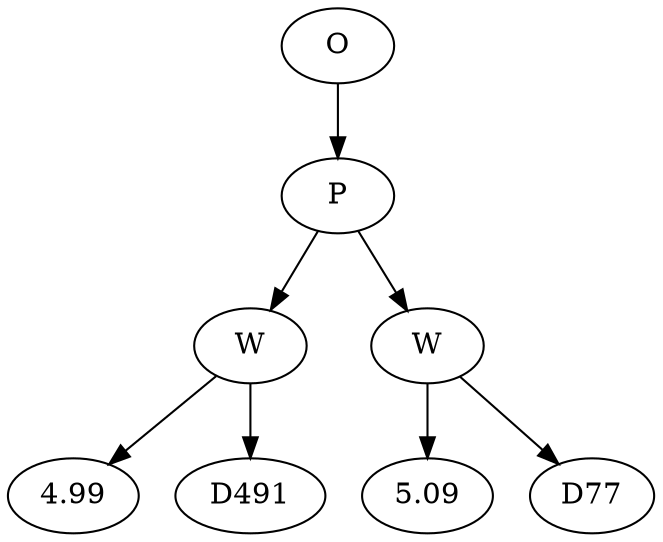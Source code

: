 // Tree
digraph {
	15933483 [label=O]
	15933484 [label=P]
	15933483 -> 15933484
	15933485 [label=W]
	15933484 -> 15933485
	15933486 [label=4.99]
	15933485 -> 15933486
	15933487 [label=D491]
	15933485 -> 15933487
	15933488 [label=W]
	15933484 -> 15933488
	15933489 [label=5.09]
	15933488 -> 15933489
	15933490 [label=D77]
	15933488 -> 15933490
}
